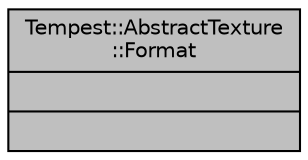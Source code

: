 digraph "Tempest::AbstractTexture::Format"
{
  edge [fontname="Helvetica",fontsize="10",labelfontname="Helvetica",labelfontsize="10"];
  node [fontname="Helvetica",fontsize="10",shape=record];
  Node1 [label="{Tempest::AbstractTexture\l::Format\n||}",height=0.2,width=0.4,color="black", fillcolor="grey75", style="filled", fontcolor="black"];
}
